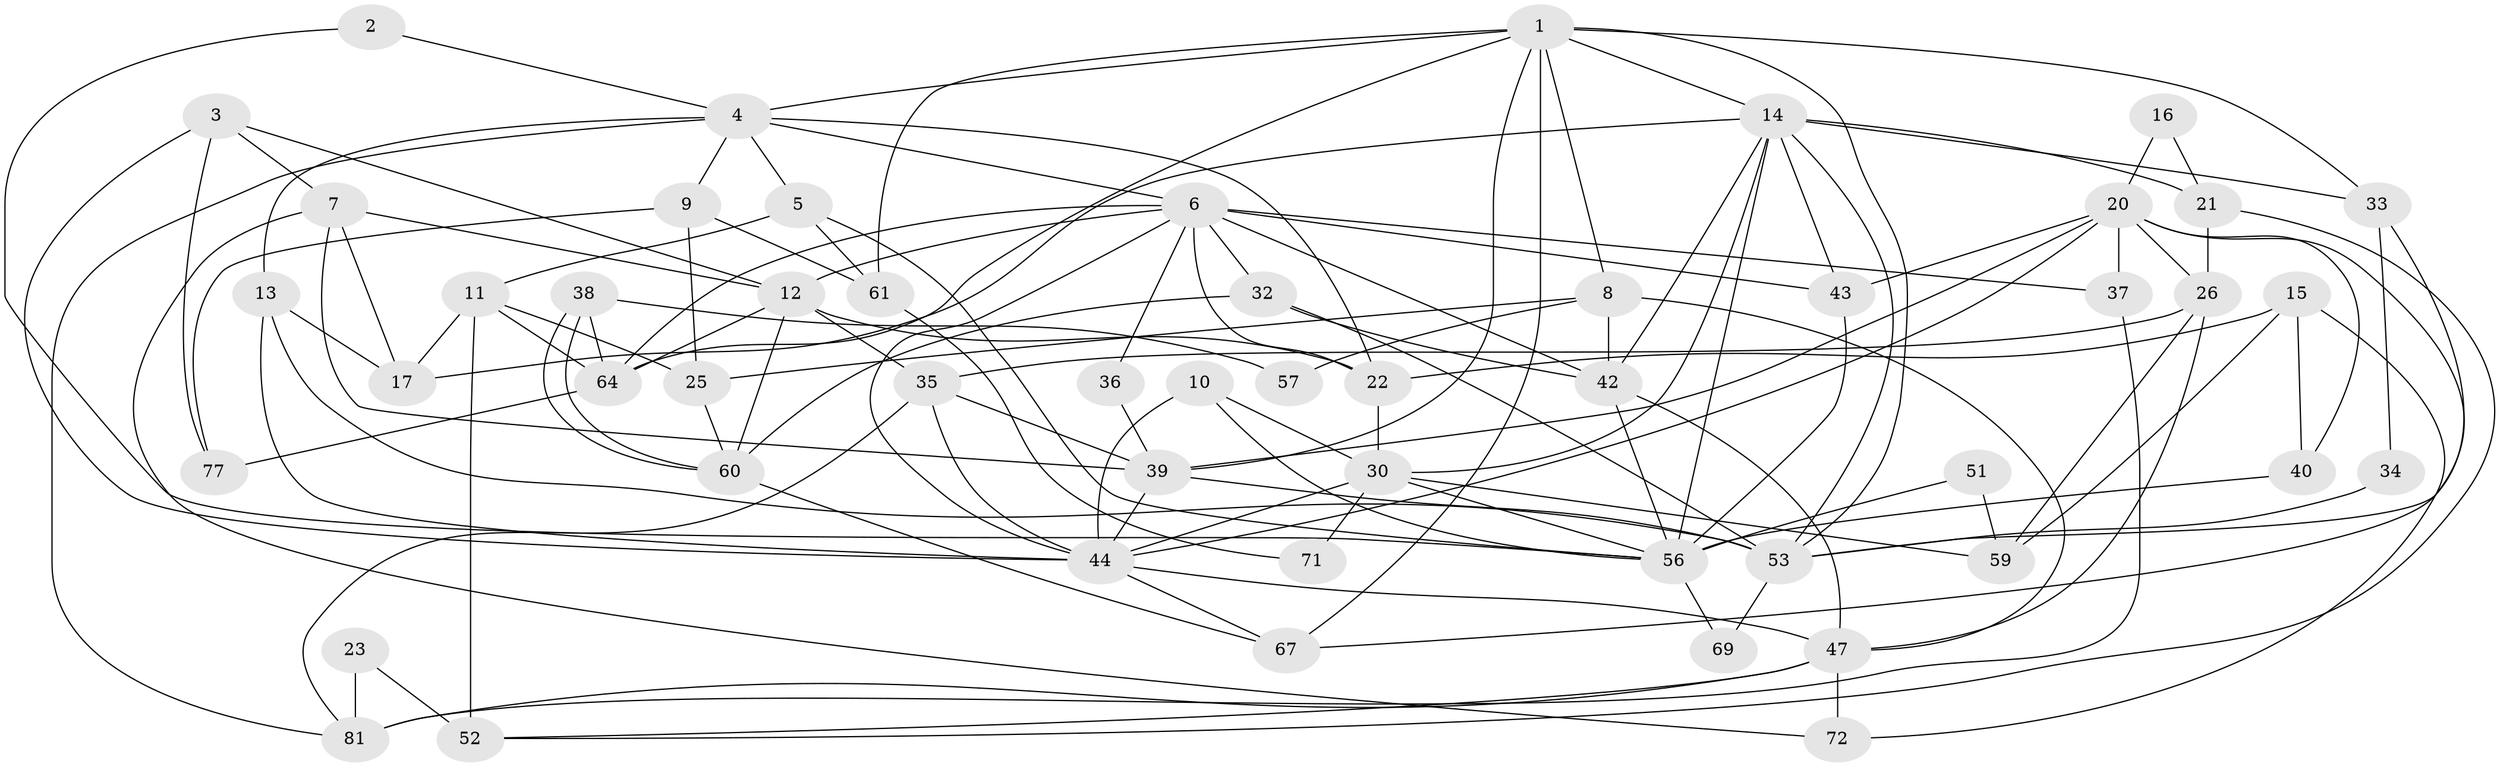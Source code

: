 // Generated by graph-tools (version 1.1) at 2025/52/02/27/25 19:52:03]
// undirected, 52 vertices, 125 edges
graph export_dot {
graph [start="1"]
  node [color=gray90,style=filled];
  1 [super="+28"];
  2;
  3 [super="+41"];
  4 [super="+19"];
  5;
  6 [super="+78"];
  7 [super="+62"];
  8 [super="+45"];
  9 [super="+48"];
  10;
  11 [super="+24"];
  12 [super="+31"];
  13;
  14 [super="+29"];
  15 [super="+18"];
  16;
  17;
  20 [super="+75"];
  21 [super="+27"];
  22 [super="+58"];
  23;
  25 [super="+70"];
  26 [super="+49"];
  30 [super="+50"];
  32 [super="+68"];
  33;
  34;
  35 [super="+65"];
  36;
  37;
  38;
  39 [super="+74"];
  40 [super="+46"];
  42 [super="+54"];
  43;
  44 [super="+55"];
  47 [super="+63"];
  51;
  52;
  53 [super="+66"];
  56 [super="+80"];
  57;
  59;
  60 [super="+73"];
  61 [super="+76"];
  64 [super="+79"];
  67 [super="+82"];
  69;
  71;
  72;
  77;
  81;
  1 -- 39;
  1 -- 8;
  1 -- 33;
  1 -- 61;
  1 -- 64;
  1 -- 14;
  1 -- 67;
  1 -- 4;
  1 -- 53;
  2 -- 4;
  2 -- 56;
  3 -- 44;
  3 -- 77;
  3 -- 12;
  3 -- 7;
  4 -- 22;
  4 -- 5;
  4 -- 81;
  4 -- 13;
  4 -- 9;
  4 -- 6;
  5 -- 56;
  5 -- 61;
  5 -- 11;
  6 -- 37;
  6 -- 22;
  6 -- 32;
  6 -- 42 [weight=2];
  6 -- 43;
  6 -- 64;
  6 -- 36;
  6 -- 12;
  6 -- 44;
  7 -- 17;
  7 -- 12;
  7 -- 72;
  7 -- 39;
  8 -- 25 [weight=2];
  8 -- 47;
  8 -- 42 [weight=2];
  8 -- 57;
  9 -- 77;
  9 -- 61;
  9 -- 25;
  10 -- 44;
  10 -- 30;
  10 -- 56;
  11 -- 52 [weight=2];
  11 -- 64;
  11 -- 17;
  11 -- 25;
  12 -- 64;
  12 -- 35;
  12 -- 22;
  12 -- 60;
  13 -- 17;
  13 -- 53;
  13 -- 44;
  14 -- 43;
  14 -- 33;
  14 -- 53;
  14 -- 42;
  14 -- 17;
  14 -- 21;
  14 -- 56;
  14 -- 30;
  15 -- 59;
  15 -- 40;
  15 -- 72;
  15 -- 22 [weight=2];
  16 -- 21;
  16 -- 20;
  20 -- 43;
  20 -- 37;
  20 -- 39;
  20 -- 40;
  20 -- 26;
  20 -- 44;
  20 -- 67;
  21 -- 52;
  21 -- 26;
  22 -- 30;
  23 -- 52;
  23 -- 81;
  25 -- 60;
  26 -- 59;
  26 -- 35;
  26 -- 47;
  30 -- 59;
  30 -- 56;
  30 -- 71;
  30 -- 44;
  32 -- 42;
  32 -- 60;
  32 -- 53;
  33 -- 34;
  33 -- 53;
  34 -- 53;
  35 -- 81;
  35 -- 39;
  35 -- 44;
  36 -- 39;
  37 -- 81;
  38 -- 60;
  38 -- 60;
  38 -- 64;
  38 -- 57;
  39 -- 53;
  39 -- 44;
  40 -- 56 [weight=2];
  42 -- 56;
  42 -- 47;
  43 -- 56;
  44 -- 47;
  44 -- 67;
  47 -- 81;
  47 -- 52;
  47 -- 72;
  51 -- 56;
  51 -- 59;
  53 -- 69;
  56 -- 69;
  60 -- 67;
  61 -- 71;
  64 -- 77;
}
